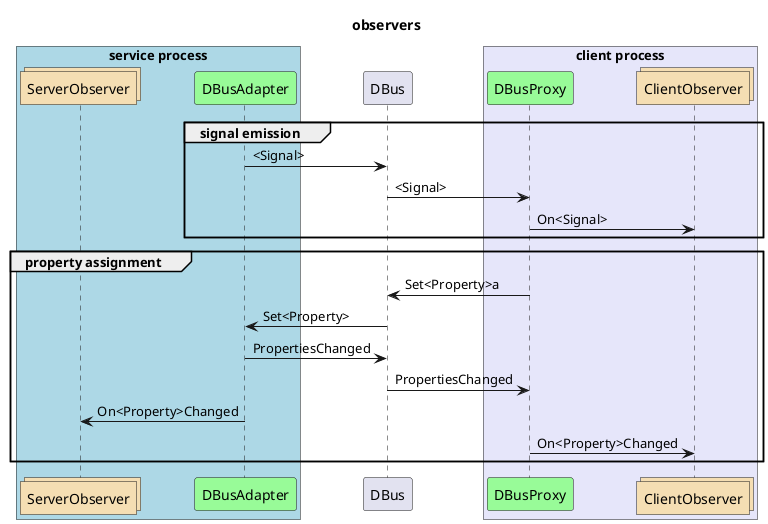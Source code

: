 @startuml
title observers
box "service process" #LightBlue
collections ServerObserver #Wheat
participant DBusAdapter #PaleGreen
end box

group signal emission
DBusAdapter -> DBus: <Signal>
box "client process" #Lavender
participant DBusProxy #PaleGreen
collections ClientObserver #Wheat
end box

DBus -> DBusProxy: <Signal>
DBusProxy -> ClientObserver : On<Signal>
end

group property assignment

DBusProxy -> DBus: Set<Property>a
DBus -> DBusAdapter: Set<Property>
DBusAdapter -> DBus: PropertiesChanged
DBus -> DBusProxy: PropertiesChanged
DBusAdapter -> ServerObserver: On<Property>Changed
DBusProxy -> ClientObserver: On<Property>Changed
end
@enduml